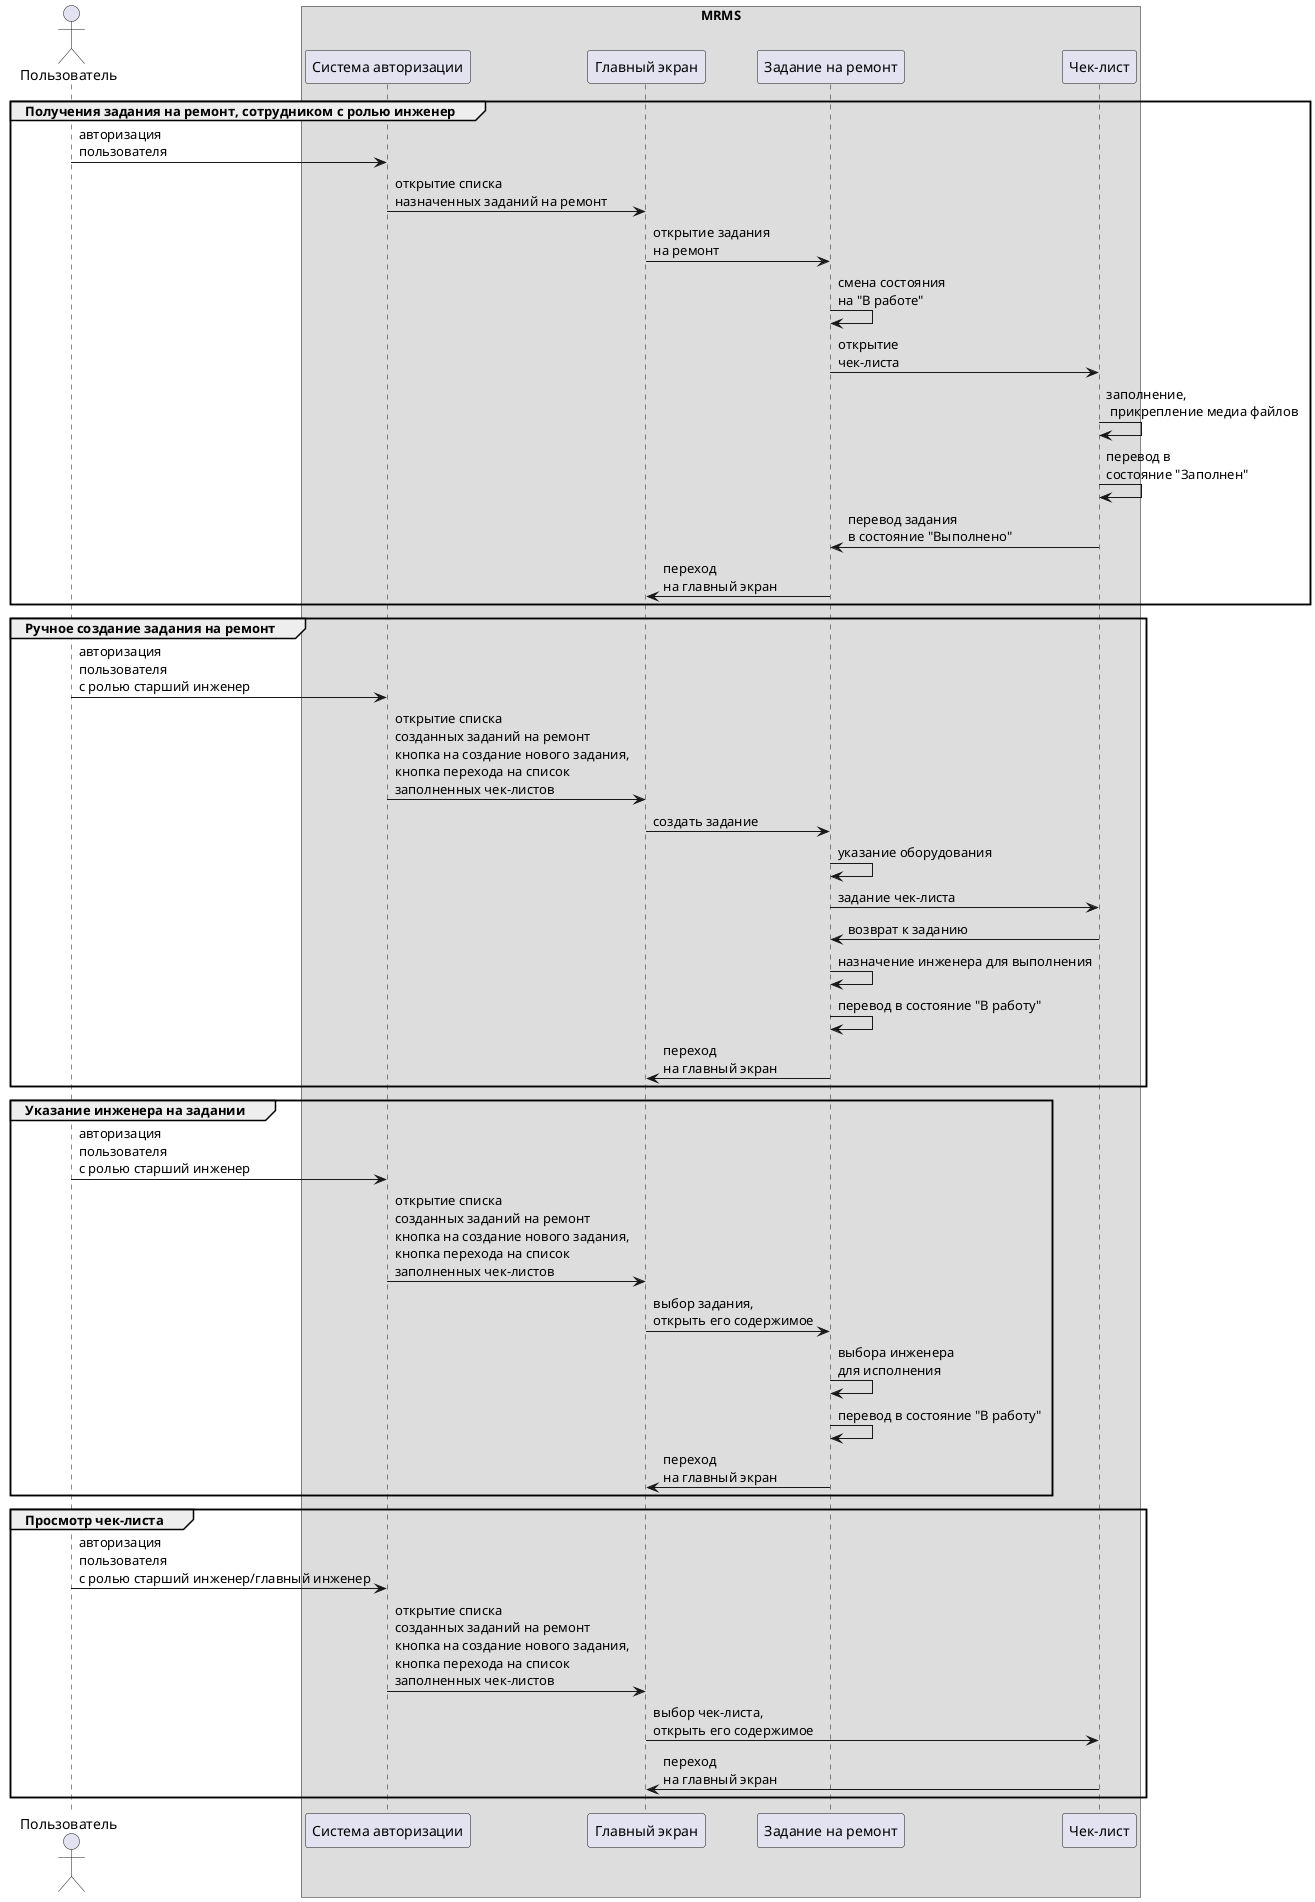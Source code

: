 @startuml user-scenarios
actor "Пользователь" as user

box MRMS
participant "Система авторизации" as auth
participant "Главный экран" as main_screen
participant "Задание на ремонт" as order
participant "Чек-лист" as check_list
end box

group Получения задания на ремонт, сотрудником с ролью инженер
user -> auth : авторизация\nпользователя
auth -> main_screen : открытие списка\nназначенных заданий на ремонт
main_screen -> order : открытие задания\nна ремонт
order -> order : смена состояния\nна "В работе"
order -> check_list : открытие\nчек-листа
check_list -> check_list : заполнение,\n прикрепление медиа файлов
check_list -> check_list : перевод в\nсостояние "Заполнен"
check_list -> order : перевод задания\nв состояние "Выполнено"
order -> main_screen : переход\nна главный экран
end group

group Ручное создание задания на ремонт
user -> auth : авторизация\nпользователя\nс ролью старший инженер
auth -> main_screen : открытие списка\nсозданных заданий на ремонт\nкнопка на создание нового задания,\nкнопка перехода на список\nзаполненных чек-листов
main_screen -> order : создать задание
order -> order : указание оборудования
order -> check_list : задание чек-листа
check_list -> order : возврат к заданию
order -> order : назначение инженера для выполнения
order -> order : перевод в состояние "В работу"
order -> main_screen : переход\nна главный экран
end group

group Указание инженера на задании
user -> auth : авторизация\nпользователя\nс ролью старший инженер
auth -> main_screen : открытие списка\nсозданных заданий на ремонт\nкнопка на создание нового задания,\nкнопка перехода на список\nзаполненных чек-листов
main_screen -> order : выбор задания,\nоткрыть его содержимое
order -> order : выбора инженера\nдля исполнения
order -> order : перевод в состояние "В работу"
order -> main_screen : переход\nна главный экран
end group

group Просмотр чек-листа
user -> auth : авторизация\nпользователя\nс ролью старший инженер/главный инженер
auth -> main_screen : открытие списка\nсозданных заданий на ремонт\nкнопка на создание нового задания,\nкнопка перехода на список\nзаполненных чек-листов
main_screen -> check_list : выбор чек-листа,\nоткрыть его содержимое
check_list -> main_screen : переход\nна главный экран
end group

@enduml